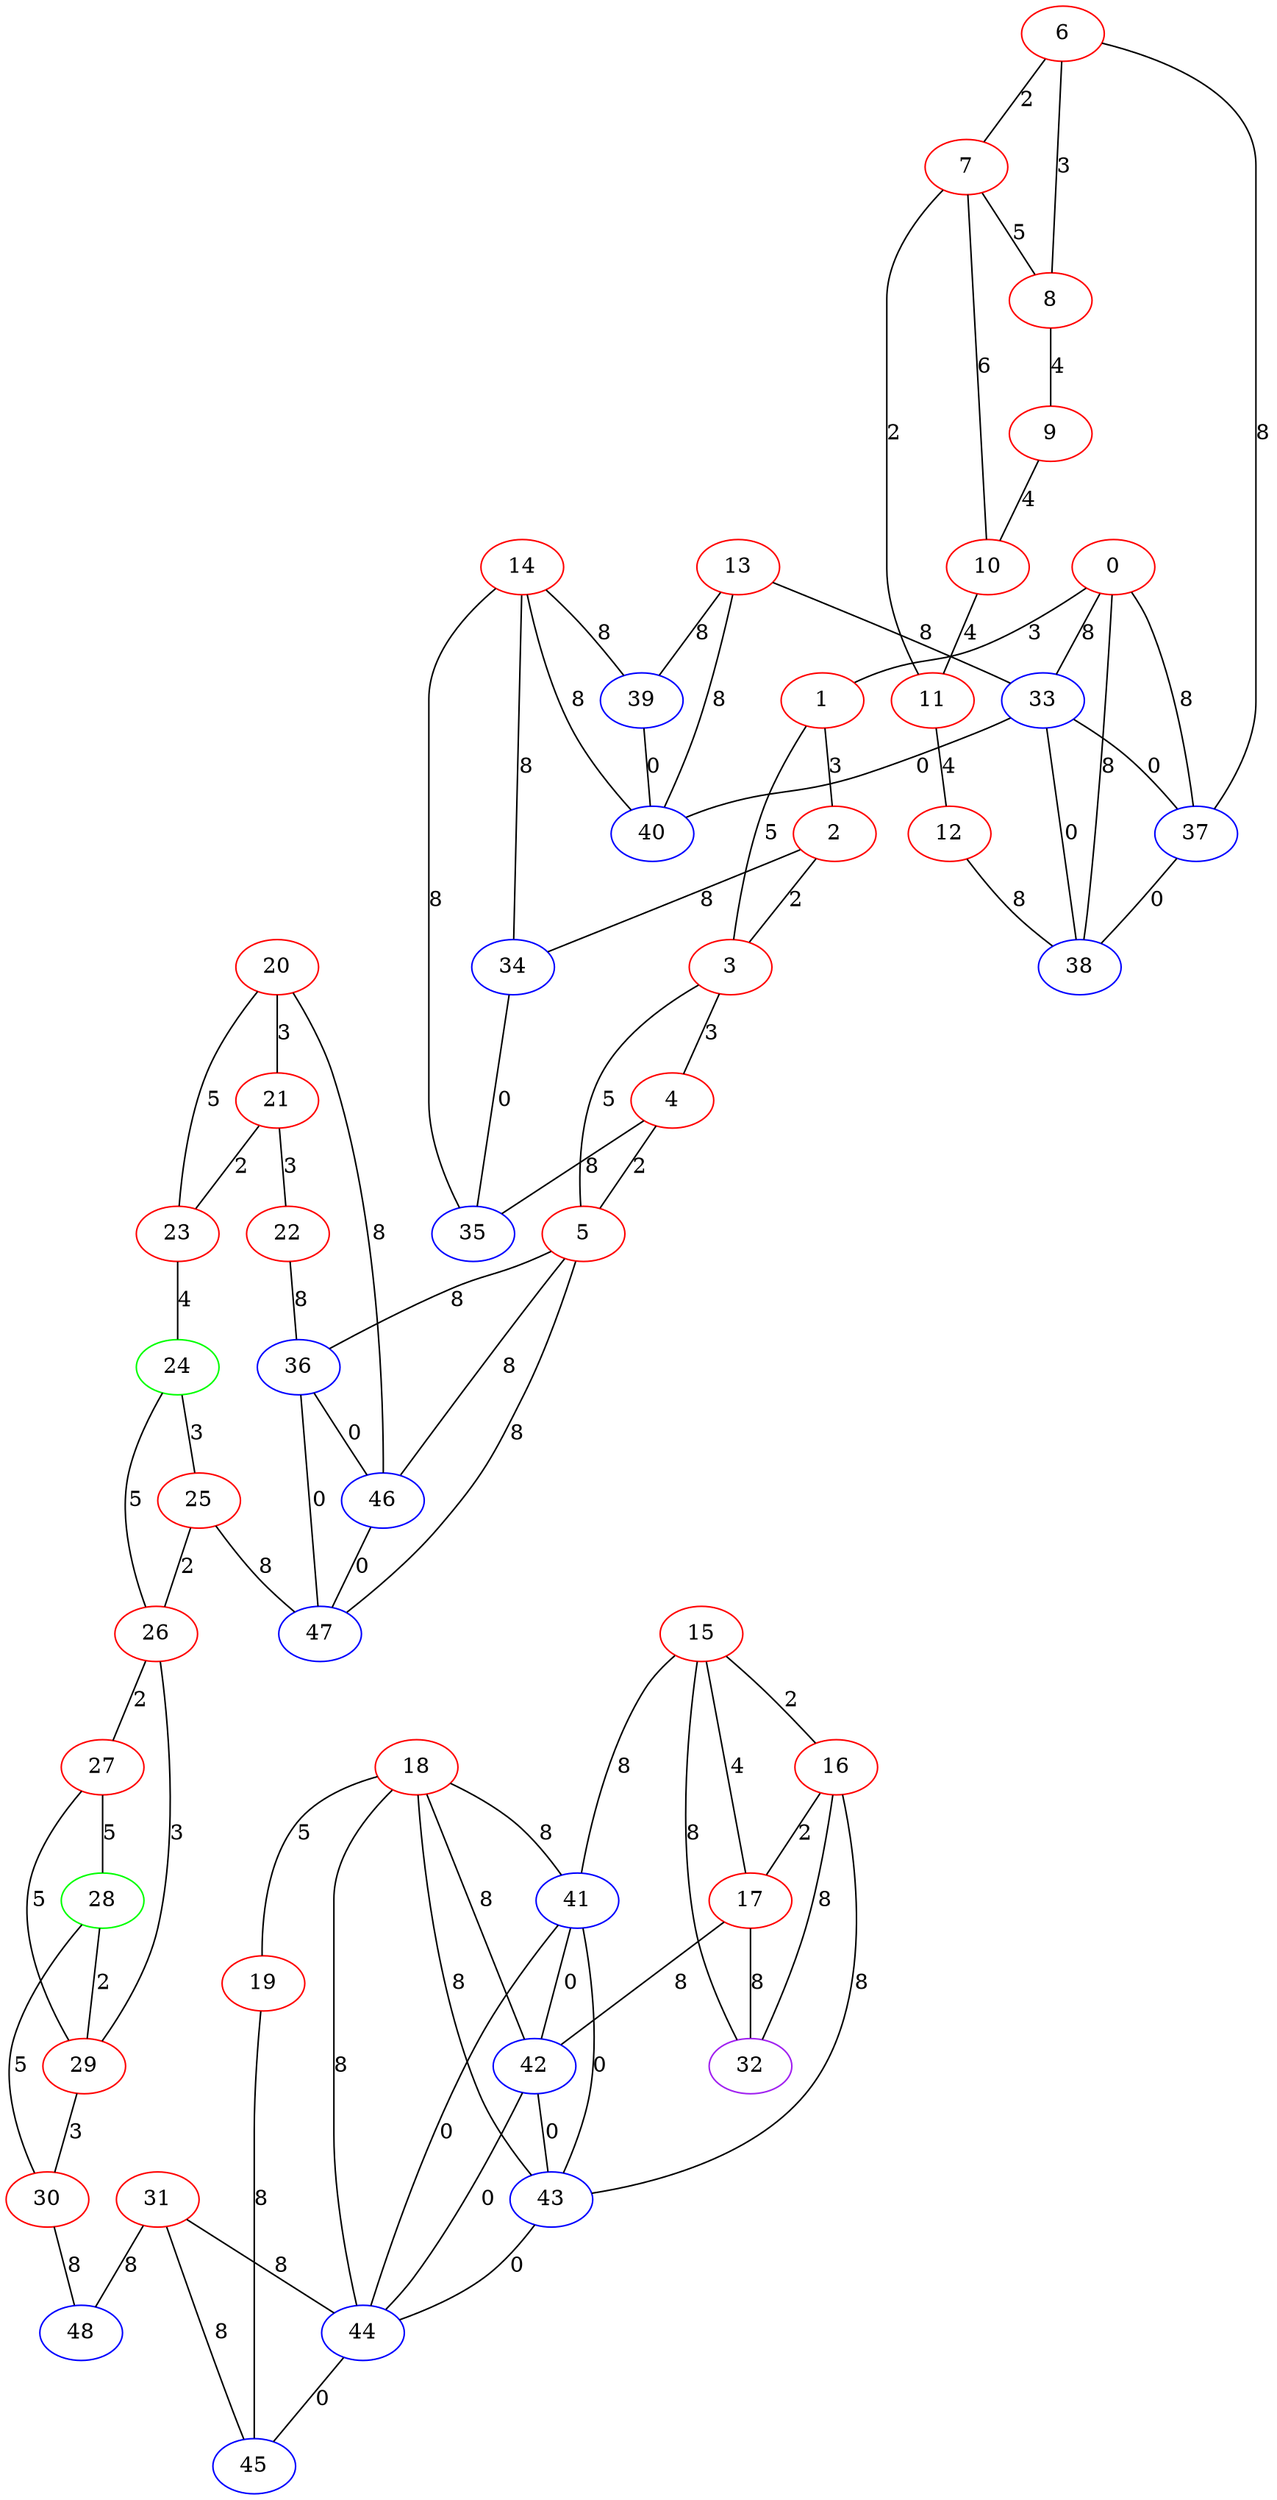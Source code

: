graph "" {
0 [color=red, weight=1];
1 [color=red, weight=1];
2 [color=red, weight=1];
3 [color=red, weight=1];
4 [color=red, weight=1];
5 [color=red, weight=1];
6 [color=red, weight=1];
7 [color=red, weight=1];
8 [color=red, weight=1];
9 [color=red, weight=1];
10 [color=red, weight=1];
11 [color=red, weight=1];
12 [color=red, weight=1];
13 [color=red, weight=1];
14 [color=red, weight=1];
15 [color=red, weight=1];
16 [color=red, weight=1];
17 [color=red, weight=1];
18 [color=red, weight=1];
19 [color=red, weight=1];
20 [color=red, weight=1];
21 [color=red, weight=1];
22 [color=red, weight=1];
23 [color=red, weight=1];
24 [color=green, weight=2];
25 [color=red, weight=1];
26 [color=red, weight=1];
27 [color=red, weight=1];
28 [color=green, weight=2];
29 [color=red, weight=1];
30 [color=red, weight=1];
31 [color=red, weight=1];
32 [color=purple, weight=4];
33 [color=blue, weight=3];
34 [color=blue, weight=3];
35 [color=blue, weight=3];
36 [color=blue, weight=3];
37 [color=blue, weight=3];
38 [color=blue, weight=3];
39 [color=blue, weight=3];
40 [color=blue, weight=3];
41 [color=blue, weight=3];
42 [color=blue, weight=3];
43 [color=blue, weight=3];
44 [color=blue, weight=3];
45 [color=blue, weight=3];
46 [color=blue, weight=3];
47 [color=blue, weight=3];
48 [color=blue, weight=3];
0 -- 1  [key=0, label=3];
0 -- 37  [key=0, label=8];
0 -- 38  [key=0, label=8];
0 -- 33  [key=0, label=8];
1 -- 2  [key=0, label=3];
1 -- 3  [key=0, label=5];
2 -- 34  [key=0, label=8];
2 -- 3  [key=0, label=2];
3 -- 4  [key=0, label=3];
3 -- 5  [key=0, label=5];
4 -- 35  [key=0, label=8];
4 -- 5  [key=0, label=2];
5 -- 36  [key=0, label=8];
5 -- 46  [key=0, label=8];
5 -- 47  [key=0, label=8];
6 -- 8  [key=0, label=3];
6 -- 37  [key=0, label=8];
6 -- 7  [key=0, label=2];
7 -- 8  [key=0, label=5];
7 -- 10  [key=0, label=6];
7 -- 11  [key=0, label=2];
8 -- 9  [key=0, label=4];
9 -- 10  [key=0, label=4];
10 -- 11  [key=0, label=4];
11 -- 12  [key=0, label=4];
12 -- 38  [key=0, label=8];
13 -- 40  [key=0, label=8];
13 -- 33  [key=0, label=8];
13 -- 39  [key=0, label=8];
14 -- 40  [key=0, label=8];
14 -- 34  [key=0, label=8];
14 -- 35  [key=0, label=8];
14 -- 39  [key=0, label=8];
15 -- 16  [key=0, label=2];
15 -- 17  [key=0, label=4];
15 -- 41  [key=0, label=8];
15 -- 32  [key=0, label=8];
16 -- 32  [key=0, label=8];
16 -- 17  [key=0, label=2];
16 -- 43  [key=0, label=8];
17 -- 32  [key=0, label=8];
17 -- 42  [key=0, label=8];
18 -- 41  [key=0, label=8];
18 -- 42  [key=0, label=8];
18 -- 19  [key=0, label=5];
18 -- 44  [key=0, label=8];
18 -- 43  [key=0, label=8];
19 -- 45  [key=0, label=8];
20 -- 21  [key=0, label=3];
20 -- 46  [key=0, label=8];
20 -- 23  [key=0, label=5];
21 -- 22  [key=0, label=3];
21 -- 23  [key=0, label=2];
22 -- 36  [key=0, label=8];
23 -- 24  [key=0, label=4];
24 -- 25  [key=0, label=3];
24 -- 26  [key=0, label=5];
25 -- 26  [key=0, label=2];
25 -- 47  [key=0, label=8];
26 -- 27  [key=0, label=2];
26 -- 29  [key=0, label=3];
27 -- 28  [key=0, label=5];
27 -- 29  [key=0, label=5];
28 -- 29  [key=0, label=2];
28 -- 30  [key=0, label=5];
29 -- 30  [key=0, label=3];
30 -- 48  [key=0, label=8];
31 -- 48  [key=0, label=8];
31 -- 44  [key=0, label=8];
31 -- 45  [key=0, label=8];
33 -- 40  [key=0, label=0];
33 -- 38  [key=0, label=0];
33 -- 37  [key=0, label=0];
34 -- 35  [key=0, label=0];
36 -- 46  [key=0, label=0];
36 -- 47  [key=0, label=0];
37 -- 38  [key=0, label=0];
39 -- 40  [key=0, label=0];
41 -- 42  [key=0, label=0];
41 -- 43  [key=0, label=0];
41 -- 44  [key=0, label=0];
42 -- 43  [key=0, label=0];
42 -- 44  [key=0, label=0];
43 -- 44  [key=0, label=0];
44 -- 45  [key=0, label=0];
46 -- 47  [key=0, label=0];
}

